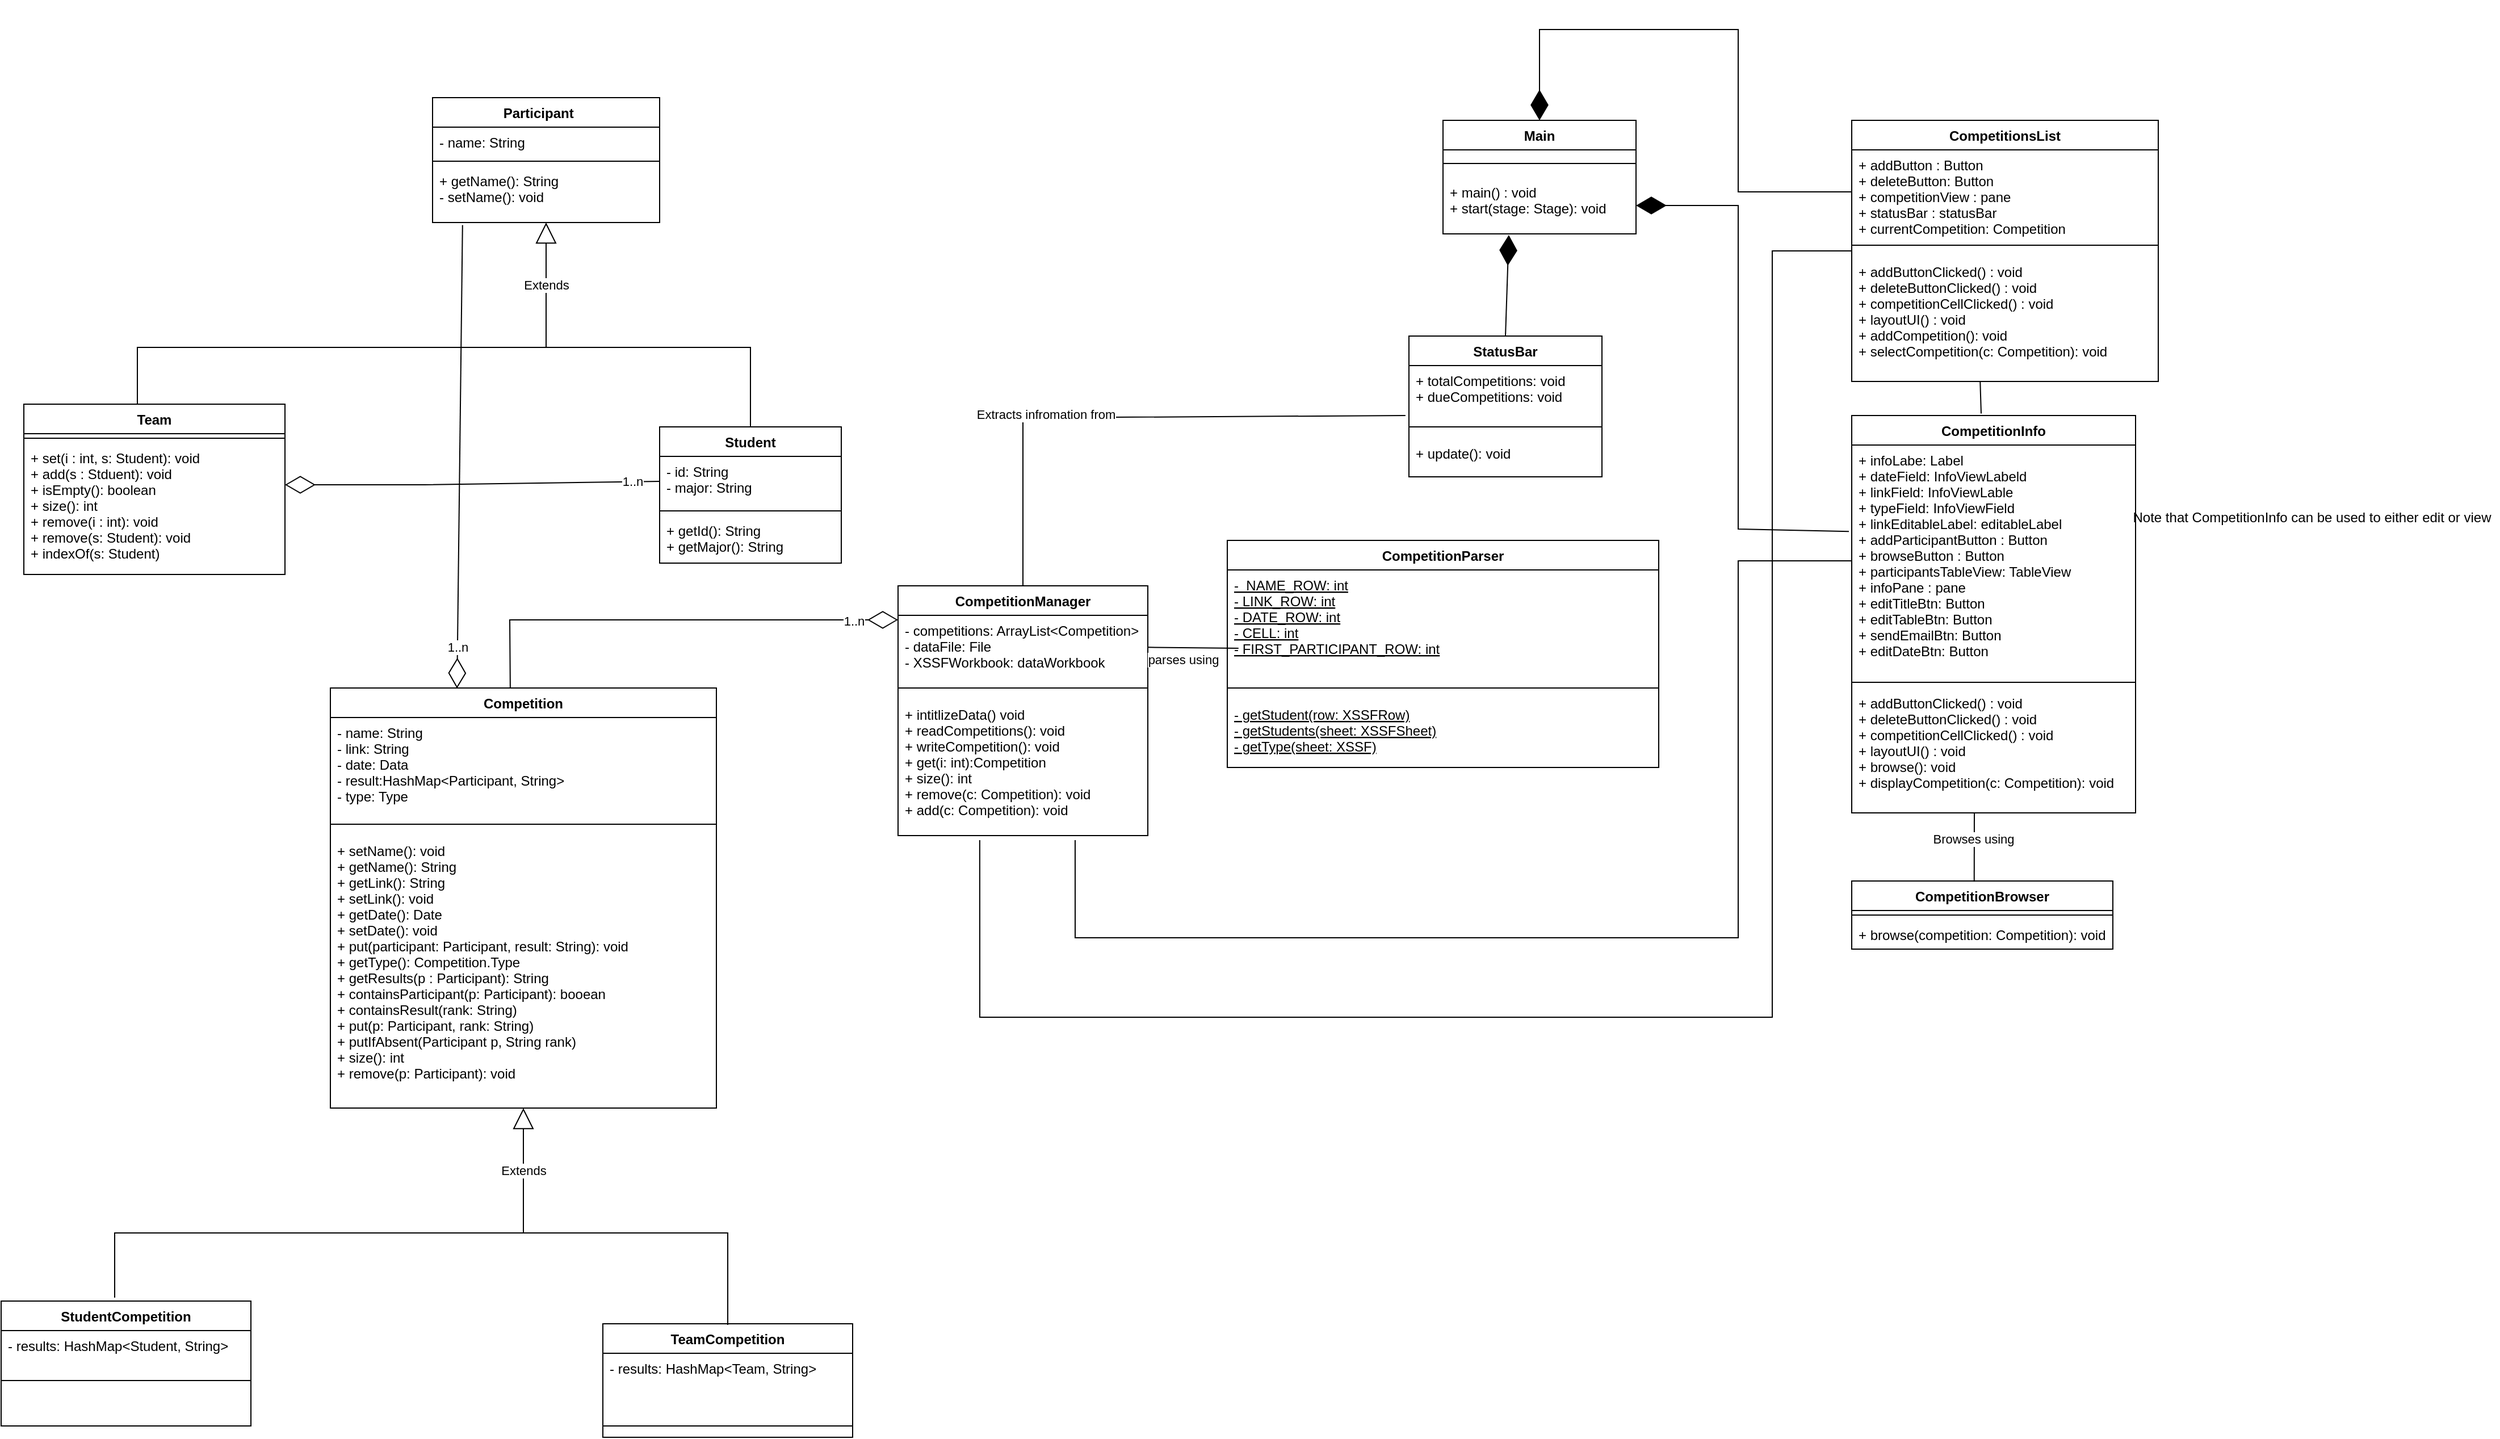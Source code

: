 <mxfile version="15.8.4" type="device"><diagram id="GxxrP0lvxAbWxJMTPrHu" name="Page-1"><mxGraphModel dx="2429" dy="1601" grid="1" gridSize="10" guides="1" tooltips="1" connect="1" arrows="1" fold="1" page="1" pageScale="1" pageWidth="827" pageHeight="1169" math="0" shadow="0"><root><mxCell id="0"/><mxCell id="1" parent="0"/><mxCell id="EJnaUkzqWR3YQyQ7dOgF-1" value="Main" style="swimlane;fontStyle=1;align=center;verticalAlign=top;childLayout=stackLayout;horizontal=1;startSize=26;horizontalStack=0;resizeParent=1;resizeParentMax=0;resizeLast=0;collapsible=1;marginBottom=0;" parent="1" vertex="1"><mxGeometry x="100" width="170" height="100" as="geometry"/></mxCell><mxCell id="EJnaUkzqWR3YQyQ7dOgF-3" value="" style="line;strokeWidth=1;fillColor=none;align=left;verticalAlign=middle;spacingTop=-1;spacingLeft=3;spacingRight=3;rotatable=0;labelPosition=right;points=[];portConstraint=eastwest;" parent="EJnaUkzqWR3YQyQ7dOgF-1" vertex="1"><mxGeometry y="26" width="170" height="24" as="geometry"/></mxCell><mxCell id="QGG74kZx5etVXOkYBk9g-1" value="+ main() : void&#xA;+ start(stage: Stage): void&#xA;" style="text;strokeColor=none;fillColor=none;align=left;verticalAlign=top;spacingLeft=4;spacingRight=4;overflow=hidden;rotatable=0;points=[[0,0.5],[1,0.5]];portConstraint=eastwest;fontStyle=0" parent="EJnaUkzqWR3YQyQ7dOgF-1" vertex="1"><mxGeometry y="50" width="170" height="50" as="geometry"/></mxCell><mxCell id="EJnaUkzqWR3YQyQ7dOgF-13" value="CompetitionsList" style="swimlane;fontStyle=1;align=center;verticalAlign=top;childLayout=stackLayout;horizontal=1;startSize=26;horizontalStack=0;resizeParent=1;resizeParentMax=0;resizeLast=0;collapsible=1;marginBottom=0;" parent="1" vertex="1"><mxGeometry x="460" width="270" height="230" as="geometry"/></mxCell><mxCell id="QGG74kZx5etVXOkYBk9g-5" value="+ addButton : Button&#xA;+ deleteButton: Button&#xA;+ competitionView : pane&#xA;+ statusBar : statusBar&#xA;+ currentCompetition: Competition&#xA;" style="text;strokeColor=none;fillColor=none;align=left;verticalAlign=top;spacingLeft=4;spacingRight=4;overflow=hidden;rotatable=0;points=[[0,0.5],[1,0.5]];portConstraint=eastwest;" parent="EJnaUkzqWR3YQyQ7dOgF-13" vertex="1"><mxGeometry y="26" width="270" height="74" as="geometry"/></mxCell><mxCell id="EJnaUkzqWR3YQyQ7dOgF-15" value="" style="line;strokeWidth=1;fillColor=none;align=left;verticalAlign=middle;spacingTop=-1;spacingLeft=3;spacingRight=3;rotatable=0;labelPosition=right;points=[];portConstraint=eastwest;" parent="EJnaUkzqWR3YQyQ7dOgF-13" vertex="1"><mxGeometry y="100" width="270" height="20" as="geometry"/></mxCell><mxCell id="EJnaUkzqWR3YQyQ7dOgF-16" value="+ addButtonClicked() : void&#xA;+ deleteButtonClicked() : void&#xA;+ competitionCellClicked() : void&#xA;+ layoutUI() : void&#xA;+ addCompetition(): void&#xA;+ selectCompetition(c: Competition): void&#xA;&#xA;&#xA;&#xA;" style="text;strokeColor=none;fillColor=none;align=left;verticalAlign=top;spacingLeft=4;spacingRight=4;overflow=hidden;rotatable=0;points=[[0,0.5],[1,0.5]];portConstraint=eastwest;" parent="EJnaUkzqWR3YQyQ7dOgF-13" vertex="1"><mxGeometry y="120" width="270" height="110" as="geometry"/></mxCell><mxCell id="EJnaUkzqWR3YQyQ7dOgF-33" value="Competition" style="swimlane;fontStyle=1;align=center;verticalAlign=top;childLayout=stackLayout;horizontal=1;startSize=26;horizontalStack=0;resizeParent=1;resizeParentMax=0;resizeLast=0;collapsible=1;marginBottom=0;" parent="1" vertex="1"><mxGeometry x="-880" y="500" width="340" height="370" as="geometry"/></mxCell><mxCell id="EJnaUkzqWR3YQyQ7dOgF-34" value="- name: String&#xA;- link: String&#xA;- date: Data&#xA;- result:HashMap&lt;Participant, String&gt;&#xA;- type: Type" style="text;strokeColor=none;fillColor=none;align=left;verticalAlign=top;spacingLeft=4;spacingRight=4;overflow=hidden;rotatable=0;points=[[0,0.5],[1,0.5]];portConstraint=eastwest;fontStyle=0" parent="EJnaUkzqWR3YQyQ7dOgF-33" vertex="1"><mxGeometry y="26" width="340" height="84" as="geometry"/></mxCell><mxCell id="EJnaUkzqWR3YQyQ7dOgF-35" value="" style="line;strokeWidth=1;fillColor=none;align=left;verticalAlign=middle;spacingTop=-1;spacingLeft=3;spacingRight=3;rotatable=0;labelPosition=right;points=[];portConstraint=eastwest;" parent="EJnaUkzqWR3YQyQ7dOgF-33" vertex="1"><mxGeometry y="110" width="340" height="20" as="geometry"/></mxCell><mxCell id="EJnaUkzqWR3YQyQ7dOgF-36" value="+ setName(): void&#xA;+ getName(): String&#xA;+ getLink(): String&#xA;+ setLink(): void&#xA;+ getDate(): Date&#xA;+ setDate(): void&#xA;+ put(participant: Participant, result: String): void&#xA;+ getType(): Competition.Type&#xA;+ getResults(p : Participant): String&#xA;+ containsParticipant(p: Participant): booean&#xA;+ containsResult(rank: String)&#xA;+ put(p: Participant, rank: String)&#xA;+ putIfAbsent(Participant p, String rank)&#xA;+ size(): int&#xA;+ remove(p: Participant): void&#xA;&#xA;&#xA;&#xA;" style="text;strokeColor=none;fillColor=none;align=left;verticalAlign=top;spacingLeft=4;spacingRight=4;overflow=hidden;rotatable=0;points=[[0,0.5],[1,0.5]];portConstraint=eastwest;" parent="EJnaUkzqWR3YQyQ7dOgF-33" vertex="1"><mxGeometry y="130" width="340" height="240" as="geometry"/></mxCell><mxCell id="QGG74kZx5etVXOkYBk9g-6" value="CompetitionInfo" style="swimlane;fontStyle=1;align=center;verticalAlign=top;childLayout=stackLayout;horizontal=1;startSize=26;horizontalStack=0;resizeParent=1;resizeParentMax=0;resizeLast=0;collapsible=1;marginBottom=0;" parent="1" vertex="1"><mxGeometry x="460" y="260" width="250" height="350" as="geometry"/></mxCell><mxCell id="QGG74kZx5etVXOkYBk9g-7" value="+ infoLabe: Label&#xA;+ dateField: InfoViewLabeld&#xA;+ linkField: InfoViewLable&#xA;+ typeField: InfoViewField&#xA;+ linkEditableLabel: editableLabel&#xA;+ addParticipantButton : Button&#xA;+ browseButton : Button&#xA;+ participantsTableView: TableView&#xA;+ infoPane : pane&#xA;+ editTitleBtn: Button&#xA;+ editTableBtn: Button&#xA;+ sendEmailBtn: Button&#xA;+ editDateBtn: Button&#xA;&#xA;" style="text;strokeColor=none;fillColor=none;align=left;verticalAlign=top;spacingLeft=4;spacingRight=4;overflow=hidden;rotatable=0;points=[[0,0.5],[1,0.5]];portConstraint=eastwest;" parent="QGG74kZx5etVXOkYBk9g-6" vertex="1"><mxGeometry y="26" width="250" height="204" as="geometry"/></mxCell><mxCell id="QGG74kZx5etVXOkYBk9g-8" value="" style="line;strokeWidth=1;fillColor=none;align=left;verticalAlign=middle;spacingTop=-1;spacingLeft=3;spacingRight=3;rotatable=0;labelPosition=right;points=[];portConstraint=eastwest;" parent="QGG74kZx5etVXOkYBk9g-6" vertex="1"><mxGeometry y="230" width="250" height="10" as="geometry"/></mxCell><mxCell id="QGG74kZx5etVXOkYBk9g-9" value="+ addButtonClicked() : void&#xA;+ deleteButtonClicked() : void&#xA;+ competitionCellClicked() : void&#xA;+ layoutUI() : void&#xA;+ browse(): void&#xA;+ displayCompetition(c: Competition): void&#xA;&#xA;&#xA;" style="text;strokeColor=none;fillColor=none;align=left;verticalAlign=top;spacingLeft=4;spacingRight=4;overflow=hidden;rotatable=0;points=[[0,0.5],[1,0.5]];portConstraint=eastwest;" parent="QGG74kZx5etVXOkYBk9g-6" vertex="1"><mxGeometry y="240" width="250" height="110" as="geometry"/></mxCell><mxCell id="0c5YRF4WHMTncs785dVi-13" value="CompetitionManager" style="swimlane;fontStyle=1;align=center;verticalAlign=top;childLayout=stackLayout;horizontal=1;startSize=26;horizontalStack=0;resizeParent=1;resizeParentMax=0;resizeLast=0;collapsible=1;marginBottom=0;" parent="1" vertex="1"><mxGeometry x="-380" y="410" width="220" height="220" as="geometry"/></mxCell><mxCell id="0c5YRF4WHMTncs785dVi-14" value="- competitions: ArrayList&lt;Competition&gt;&#xA;- dataFile: File&#xA;- XSSFWorkbook: dataWorkbook&#xA;" style="text;strokeColor=none;fillColor=none;align=left;verticalAlign=top;spacingLeft=4;spacingRight=4;overflow=hidden;rotatable=0;points=[[0,0.5],[1,0.5]];portConstraint=eastwest;fontStyle=0" parent="0c5YRF4WHMTncs785dVi-13" vertex="1"><mxGeometry y="26" width="220" height="54" as="geometry"/></mxCell><mxCell id="0c5YRF4WHMTncs785dVi-15" value="" style="line;strokeWidth=1;fillColor=none;align=left;verticalAlign=middle;spacingTop=-1;spacingLeft=3;spacingRight=3;rotatable=0;labelPosition=right;points=[];portConstraint=eastwest;" parent="0c5YRF4WHMTncs785dVi-13" vertex="1"><mxGeometry y="80" width="220" height="20" as="geometry"/></mxCell><mxCell id="0c5YRF4WHMTncs785dVi-16" value="+ intitlizeData() void&#xA;+ readCompetitions(): void&#xA;+ writeCompetition(): void&#xA;+ get(i: int):Competition&#xA;+ size(): int&#xA;+ remove(c: Competition): void&#xA;+ add(c: Competition): void&#xA;&#xA;&#xA;" style="text;strokeColor=none;fillColor=none;align=left;verticalAlign=top;spacingLeft=4;spacingRight=4;overflow=hidden;rotatable=0;points=[[0,0.5],[1,0.5]];portConstraint=eastwest;" parent="0c5YRF4WHMTncs785dVi-13" vertex="1"><mxGeometry y="100" width="220" height="120" as="geometry"/></mxCell><mxCell id="0c5YRF4WHMTncs785dVi-21" value="TeamCompetition" style="swimlane;fontStyle=1;align=center;verticalAlign=top;childLayout=stackLayout;horizontal=1;startSize=26;horizontalStack=0;resizeParent=1;resizeParentMax=0;resizeLast=0;collapsible=1;marginBottom=0;" parent="1" vertex="1"><mxGeometry x="-640" y="1060" width="220" height="100" as="geometry"/></mxCell><mxCell id="0c5YRF4WHMTncs785dVi-22" value="- results: HashMap&lt;Team, String&gt;" style="text;strokeColor=none;fillColor=none;align=left;verticalAlign=top;spacingLeft=4;spacingRight=4;overflow=hidden;rotatable=0;points=[[0,0.5],[1,0.5]];portConstraint=eastwest;fontStyle=0" parent="0c5YRF4WHMTncs785dVi-21" vertex="1"><mxGeometry y="26" width="220" height="54" as="geometry"/></mxCell><mxCell id="0c5YRF4WHMTncs785dVi-23" value="" style="line;strokeWidth=1;fillColor=none;align=left;verticalAlign=middle;spacingTop=-1;spacingLeft=3;spacingRight=3;rotatable=0;labelPosition=right;points=[];portConstraint=eastwest;" parent="0c5YRF4WHMTncs785dVi-21" vertex="1"><mxGeometry y="80" width="220" height="20" as="geometry"/></mxCell><mxCell id="0c5YRF4WHMTncs785dVi-25" value="CompetitionParser" style="swimlane;fontStyle=1;align=center;verticalAlign=top;childLayout=stackLayout;horizontal=1;startSize=26;horizontalStack=0;resizeParent=1;resizeParentMax=0;resizeLast=0;collapsible=1;marginBottom=0;" parent="1" vertex="1"><mxGeometry x="-90" y="370" width="380" height="200" as="geometry"/></mxCell><mxCell id="0c5YRF4WHMTncs785dVi-26" value="-  NAME_ROW: int&#xA;-  LINK_ROW: int&#xA;-  DATE_ROW: int&#xA;-  CELL: int&#xA;- FIRST_PARTICIPANT_ROW: int&#xA;" style="text;strokeColor=none;fillColor=none;align=left;verticalAlign=top;spacingLeft=4;spacingRight=4;overflow=hidden;rotatable=0;points=[[0,0.5],[1,0.5]];portConstraint=eastwest;fontStyle=4" parent="0c5YRF4WHMTncs785dVi-25" vertex="1"><mxGeometry y="26" width="380" height="94" as="geometry"/></mxCell><mxCell id="0c5YRF4WHMTncs785dVi-27" value="" style="line;strokeWidth=1;fillColor=none;align=left;verticalAlign=middle;spacingTop=-1;spacingLeft=3;spacingRight=3;rotatable=0;labelPosition=right;points=[];portConstraint=eastwest;" parent="0c5YRF4WHMTncs785dVi-25" vertex="1"><mxGeometry y="120" width="380" height="20" as="geometry"/></mxCell><mxCell id="0c5YRF4WHMTncs785dVi-28" value="- getStudent(row: XSSFRow)&#xA;- getStudents(sheet: XSSFSheet)&#xA;- getType(sheet: XSSF)&#xA;&#xA;" style="text;strokeColor=none;fillColor=none;align=left;verticalAlign=top;spacingLeft=4;spacingRight=4;overflow=hidden;rotatable=0;points=[[0,0.5],[1,0.5]];portConstraint=eastwest;fontStyle=4" parent="0c5YRF4WHMTncs785dVi-25" vertex="1"><mxGeometry y="140" width="380" height="60" as="geometry"/></mxCell><mxCell id="0c5YRF4WHMTncs785dVi-29" value="StudentCompetition" style="swimlane;fontStyle=1;align=center;verticalAlign=top;childLayout=stackLayout;horizontal=1;startSize=26;horizontalStack=0;resizeParent=1;resizeParentMax=0;resizeLast=0;collapsible=1;marginBottom=0;" parent="1" vertex="1"><mxGeometry x="-1170" y="1040" width="220" height="110" as="geometry"/></mxCell><mxCell id="0c5YRF4WHMTncs785dVi-30" value="- results: HashMap&lt;Student, String&gt;" style="text;strokeColor=none;fillColor=none;align=left;verticalAlign=top;spacingLeft=4;spacingRight=4;overflow=hidden;rotatable=0;points=[[0,0.5],[1,0.5]];portConstraint=eastwest;fontStyle=0" parent="0c5YRF4WHMTncs785dVi-29" vertex="1"><mxGeometry y="26" width="220" height="34" as="geometry"/></mxCell><mxCell id="0c5YRF4WHMTncs785dVi-31" value="" style="line;strokeWidth=1;fillColor=none;align=left;verticalAlign=middle;spacingTop=-1;spacingLeft=3;spacingRight=3;rotatable=0;labelPosition=right;points=[];portConstraint=eastwest;" parent="0c5YRF4WHMTncs785dVi-29" vertex="1"><mxGeometry y="60" width="220" height="20" as="geometry"/></mxCell><mxCell id="0c5YRF4WHMTncs785dVi-32" value="&#xA;" style="text;strokeColor=none;fillColor=none;align=left;verticalAlign=top;spacingLeft=4;spacingRight=4;overflow=hidden;rotatable=0;points=[[0,0.5],[1,0.5]];portConstraint=eastwest;" parent="0c5YRF4WHMTncs785dVi-29" vertex="1"><mxGeometry y="80" width="220" height="30" as="geometry"/></mxCell><mxCell id="6HsjpcbzOpORPiPXT8NS-8" value="Extends" style="endArrow=block;endSize=16;endFill=0;html=1;rounded=0;entryX=0.5;entryY=1;entryDx=0;entryDy=0;" parent="1" edge="1"><mxGeometry width="160" relative="1" as="geometry"><mxPoint x="-690" y="200" as="sourcePoint"/><mxPoint x="-690" y="90" as="targetPoint"/></mxGeometry></mxCell><mxCell id="6HsjpcbzOpORPiPXT8NS-10" value="" style="endArrow=none;html=1;rounded=0;exitX=0.5;exitY=0;exitDx=0;exitDy=0;" parent="1" edge="1"><mxGeometry width="50" height="50" relative="1" as="geometry"><mxPoint x="-1050" y="257" as="sourcePoint"/><mxPoint x="-690" y="200" as="targetPoint"/><Array as="points"><mxPoint x="-1050" y="200"/></Array></mxGeometry></mxCell><mxCell id="6HsjpcbzOpORPiPXT8NS-11" value="" style="endArrow=none;html=1;rounded=0;exitX=0.5;exitY=0;exitDx=0;exitDy=0;" parent="1" edge="1"><mxGeometry width="50" height="50" relative="1" as="geometry"><mxPoint x="-510" y="281" as="sourcePoint"/><mxPoint x="-690" y="200" as="targetPoint"/><Array as="points"><mxPoint x="-510" y="200"/></Array></mxGeometry></mxCell><mxCell id="6HsjpcbzOpORPiPXT8NS-17" value="" style="endArrow=diamondThin;endFill=0;endSize=24;html=1;rounded=0;entryX=1;entryY=0.319;entryDx=0;entryDy=0;entryPerimeter=0;exitX=0;exitY=0.5;exitDx=0;exitDy=0;" parent="1" source="6HsjpcbzOpORPiPXT8NS-29" target="6HsjpcbzOpORPiPXT8NS-36" edge="1"><mxGeometry width="160" relative="1" as="geometry"><mxPoint x="-630" y="329" as="sourcePoint"/><mxPoint x="-873.92" y="385.668" as="targetPoint"/><Array as="points"><mxPoint x="-797" y="321"/></Array></mxGeometry></mxCell><mxCell id="VfqzEj0OTGTTC5FNFpXB-12" value="1..n" style="edgeLabel;html=1;align=center;verticalAlign=middle;resizable=0;points=[];" parent="6HsjpcbzOpORPiPXT8NS-17" vertex="1" connectable="0"><mxGeometry x="-0.855" y="-1" relative="1" as="geometry"><mxPoint as="offset"/></mxGeometry></mxCell><mxCell id="6HsjpcbzOpORPiPXT8NS-28" value="Student" style="swimlane;fontStyle=1;align=center;verticalAlign=top;childLayout=stackLayout;horizontal=1;startSize=26;horizontalStack=0;resizeParent=1;resizeParentMax=0;resizeLast=0;collapsible=1;marginBottom=0;" parent="1" vertex="1"><mxGeometry x="-590" y="270" width="160" height="120" as="geometry"/></mxCell><mxCell id="6HsjpcbzOpORPiPXT8NS-29" value="- id: String&#xA;- major: String&#xA;" style="text;strokeColor=none;fillColor=none;align=left;verticalAlign=top;spacingLeft=4;spacingRight=4;overflow=hidden;rotatable=0;points=[[0,0.5],[1,0.5]];portConstraint=eastwest;" parent="6HsjpcbzOpORPiPXT8NS-28" vertex="1"><mxGeometry y="26" width="160" height="44" as="geometry"/></mxCell><mxCell id="6HsjpcbzOpORPiPXT8NS-30" value="" style="line;strokeWidth=1;fillColor=none;align=left;verticalAlign=middle;spacingTop=-1;spacingLeft=3;spacingRight=3;rotatable=0;labelPosition=right;points=[];portConstraint=eastwest;" parent="6HsjpcbzOpORPiPXT8NS-28" vertex="1"><mxGeometry y="70" width="160" height="8" as="geometry"/></mxCell><mxCell id="6HsjpcbzOpORPiPXT8NS-31" value="+ getId(): String&#xA;+ getMajor(): String&#xA;" style="text;strokeColor=none;fillColor=none;align=left;verticalAlign=top;spacingLeft=4;spacingRight=4;overflow=hidden;rotatable=0;points=[[0,0.5],[1,0.5]];portConstraint=eastwest;" parent="6HsjpcbzOpORPiPXT8NS-28" vertex="1"><mxGeometry y="78" width="160" height="42" as="geometry"/></mxCell><mxCell id="6HsjpcbzOpORPiPXT8NS-33" value="Team" style="swimlane;fontStyle=1;align=center;verticalAlign=top;childLayout=stackLayout;horizontal=1;startSize=26;horizontalStack=0;resizeParent=1;resizeParentMax=0;resizeLast=0;collapsible=1;marginBottom=0;" parent="1" vertex="1"><mxGeometry x="-1150" y="250" width="230" height="150" as="geometry"/></mxCell><mxCell id="6HsjpcbzOpORPiPXT8NS-35" value="" style="line;strokeWidth=1;fillColor=none;align=left;verticalAlign=middle;spacingTop=-1;spacingLeft=3;spacingRight=3;rotatable=0;labelPosition=right;points=[];portConstraint=eastwest;" parent="6HsjpcbzOpORPiPXT8NS-33" vertex="1"><mxGeometry y="26" width="230" height="8" as="geometry"/></mxCell><mxCell id="6HsjpcbzOpORPiPXT8NS-36" value="+ set(i : int, s: Student): void&#xA;+ add(s : Stduent): void&#xA;+ isEmpty(): boolean&#xA;+ size(): int&#xA;+ remove(i : int): void&#xA;+ remove(s: Student): void&#xA;+ indexOf(s: Student)" style="text;strokeColor=none;fillColor=none;align=left;verticalAlign=top;spacingLeft=4;spacingRight=4;overflow=hidden;rotatable=0;points=[[0,0.5],[1,0.5]];portConstraint=eastwest;" parent="6HsjpcbzOpORPiPXT8NS-33" vertex="1"><mxGeometry y="34" width="230" height="116" as="geometry"/></mxCell><mxCell id="6HsjpcbzOpORPiPXT8NS-37" value="Participant    " style="swimlane;fontStyle=1;align=center;verticalAlign=top;childLayout=stackLayout;horizontal=1;startSize=26;horizontalStack=0;resizeParent=1;resizeParentMax=0;resizeLast=0;collapsible=1;marginBottom=0;" parent="1" vertex="1"><mxGeometry x="-790" y="-20" width="200" height="110" as="geometry"/></mxCell><mxCell id="6HsjpcbzOpORPiPXT8NS-38" value="- name: String" style="text;strokeColor=none;fillColor=none;align=left;verticalAlign=top;spacingLeft=4;spacingRight=4;overflow=hidden;rotatable=0;points=[[0,0.5],[1,0.5]];portConstraint=eastwest;" parent="6HsjpcbzOpORPiPXT8NS-37" vertex="1"><mxGeometry y="26" width="200" height="26" as="geometry"/></mxCell><mxCell id="6HsjpcbzOpORPiPXT8NS-39" value="" style="line;strokeWidth=1;fillColor=none;align=left;verticalAlign=middle;spacingTop=-1;spacingLeft=3;spacingRight=3;rotatable=0;labelPosition=right;points=[];portConstraint=eastwest;" parent="6HsjpcbzOpORPiPXT8NS-37" vertex="1"><mxGeometry y="52" width="200" height="8" as="geometry"/></mxCell><mxCell id="6HsjpcbzOpORPiPXT8NS-40" value="+ getName(): String&#xA;- setName(): void&#xA;" style="text;strokeColor=none;fillColor=none;align=left;verticalAlign=top;spacingLeft=4;spacingRight=4;overflow=hidden;rotatable=0;points=[[0,0.5],[1,0.5]];portConstraint=eastwest;" parent="6HsjpcbzOpORPiPXT8NS-37" vertex="1"><mxGeometry y="60" width="200" height="50" as="geometry"/></mxCell><mxCell id="1q_wQC3C_rtbA6xubm2z-1" value="Extends" style="endArrow=block;endSize=16;endFill=0;html=1;rounded=0;entryX=0.5;entryY=1;entryDx=0;entryDy=0;" parent="1" edge="1"><mxGeometry width="160" relative="1" as="geometry"><mxPoint x="-710" y="980" as="sourcePoint"/><mxPoint x="-710" y="870" as="targetPoint"/></mxGeometry></mxCell><mxCell id="1q_wQC3C_rtbA6xubm2z-2" value="" style="endArrow=none;html=1;rounded=0;exitX=0.5;exitY=0;exitDx=0;exitDy=0;" parent="1" edge="1"><mxGeometry width="50" height="50" relative="1" as="geometry"><mxPoint x="-1070" y="1037" as="sourcePoint"/><mxPoint x="-710" y="980" as="targetPoint"/><Array as="points"><mxPoint x="-1070" y="980"/></Array></mxGeometry></mxCell><mxCell id="1q_wQC3C_rtbA6xubm2z-3" value="" style="endArrow=none;html=1;rounded=0;exitX=0.5;exitY=0;exitDx=0;exitDy=0;" parent="1" edge="1"><mxGeometry width="50" height="50" relative="1" as="geometry"><mxPoint x="-530" y="1061" as="sourcePoint"/><mxPoint x="-710" y="980" as="targetPoint"/><Array as="points"><mxPoint x="-530" y="980"/></Array></mxGeometry></mxCell><mxCell id="VfqzEj0OTGTTC5FNFpXB-4" value="" style="endArrow=none;html=1;rounded=0;entryX=0.026;entryY=0.734;entryDx=0;entryDy=0;entryPerimeter=0;" parent="1" source="0c5YRF4WHMTncs785dVi-14" target="0c5YRF4WHMTncs785dVi-26" edge="1"><mxGeometry width="50" height="50" relative="1" as="geometry"><mxPoint x="-60" y="580" as="sourcePoint"/><mxPoint x="-10" y="530" as="targetPoint"/></mxGeometry></mxCell><mxCell id="VfqzEj0OTGTTC5FNFpXB-10" value="parses using" style="edgeLabel;html=1;align=center;verticalAlign=middle;resizable=0;points=[];" parent="VfqzEj0OTGTTC5FNFpXB-4" vertex="1" connectable="0"><mxGeometry x="0.587" y="-2" relative="1" as="geometry"><mxPoint x="-33" y="8" as="offset"/></mxGeometry></mxCell><mxCell id="VfqzEj0OTGTTC5FNFpXB-5" value="" style="endArrow=diamondThin;endFill=0;endSize=24;html=1;rounded=0;exitX=0.466;exitY=0.001;exitDx=0;exitDy=0;exitPerimeter=0;" parent="1" source="EJnaUkzqWR3YQyQ7dOgF-33" edge="1"><mxGeometry width="160" relative="1" as="geometry"><mxPoint x="-730" y="370" as="sourcePoint"/><mxPoint x="-380" y="440" as="targetPoint"/><Array as="points"><mxPoint x="-722" y="440"/></Array></mxGeometry></mxCell><mxCell id="VfqzEj0OTGTTC5FNFpXB-9" value="1..n" style="edgeLabel;html=1;align=center;verticalAlign=middle;resizable=0;points=[];" parent="VfqzEj0OTGTTC5FNFpXB-5" vertex="1" connectable="0"><mxGeometry x="0.804" y="-1" relative="1" as="geometry"><mxPoint as="offset"/></mxGeometry></mxCell><mxCell id="VfqzEj0OTGTTC5FNFpXB-7" value="" style="endArrow=diamondThin;endFill=0;endSize=24;html=1;rounded=0;exitX=0.132;exitY=1.045;exitDx=0;exitDy=0;exitPerimeter=0;entryX=0.328;entryY=0.001;entryDx=0;entryDy=0;entryPerimeter=0;" parent="1" source="6HsjpcbzOpORPiPXT8NS-40" target="EJnaUkzqWR3YQyQ7dOgF-33" edge="1"><mxGeometry width="160" relative="1" as="geometry"><mxPoint x="-850" y="310" as="sourcePoint"/><mxPoint x="-690" y="310" as="targetPoint"/></mxGeometry></mxCell><mxCell id="VfqzEj0OTGTTC5FNFpXB-8" value="1..n" style="edgeLabel;html=1;align=center;verticalAlign=middle;resizable=0;points=[];" parent="VfqzEj0OTGTTC5FNFpXB-7" vertex="1" connectable="0"><mxGeometry x="0.697" y="-1" relative="1" as="geometry"><mxPoint y="25" as="offset"/></mxGeometry></mxCell><mxCell id="VfqzEj0OTGTTC5FNFpXB-13" value="CompetitionBrowser" style="swimlane;fontStyle=1;align=center;verticalAlign=top;childLayout=stackLayout;horizontal=1;startSize=26;horizontalStack=0;resizeParent=1;resizeParentMax=0;resizeLast=0;collapsible=1;marginBottom=0;" parent="1" vertex="1"><mxGeometry x="460" y="670" width="230" height="60" as="geometry"/></mxCell><mxCell id="VfqzEj0OTGTTC5FNFpXB-15" value="" style="line;strokeWidth=1;fillColor=none;align=left;verticalAlign=middle;spacingTop=-1;spacingLeft=3;spacingRight=3;rotatable=0;labelPosition=right;points=[];portConstraint=eastwest;" parent="VfqzEj0OTGTTC5FNFpXB-13" vertex="1"><mxGeometry y="26" width="230" height="8" as="geometry"/></mxCell><mxCell id="VfqzEj0OTGTTC5FNFpXB-16" value="+ browse(competition: Competition): void" style="text;strokeColor=none;fillColor=none;align=left;verticalAlign=top;spacingLeft=4;spacingRight=4;overflow=hidden;rotatable=0;points=[[0,0.5],[1,0.5]];portConstraint=eastwest;" parent="VfqzEj0OTGTTC5FNFpXB-13" vertex="1"><mxGeometry y="34" width="230" height="26" as="geometry"/></mxCell><mxCell id="VfqzEj0OTGTTC5FNFpXB-17" value="" style="endArrow=none;html=1;rounded=0;exitX=0.469;exitY=0.011;exitDx=0;exitDy=0;exitPerimeter=0;entryX=0.432;entryY=1;entryDx=0;entryDy=0;entryPerimeter=0;" parent="1" source="VfqzEj0OTGTTC5FNFpXB-13" target="QGG74kZx5etVXOkYBk9g-9" edge="1"><mxGeometry width="50" height="50" relative="1" as="geometry"><mxPoint x="450" y="420" as="sourcePoint"/><mxPoint x="500" y="370" as="targetPoint"/></mxGeometry></mxCell><mxCell id="VfqzEj0OTGTTC5FNFpXB-28" value="Browses using" style="edgeLabel;html=1;align=center;verticalAlign=middle;resizable=0;points=[];" parent="VfqzEj0OTGTTC5FNFpXB-17" vertex="1" connectable="0"><mxGeometry x="0.252" y="1" relative="1" as="geometry"><mxPoint as="offset"/></mxGeometry></mxCell><mxCell id="VfqzEj0OTGTTC5FNFpXB-22" value="" style="endArrow=none;html=1;rounded=0;exitX=0.456;exitY=-0.005;exitDx=0;exitDy=0;exitPerimeter=0;entryX=0.419;entryY=1;entryDx=0;entryDy=0;entryPerimeter=0;" parent="1" source="QGG74kZx5etVXOkYBk9g-6" target="EJnaUkzqWR3YQyQ7dOgF-16" edge="1"><mxGeometry width="50" height="50" relative="1" as="geometry"><mxPoint x="370" y="230" as="sourcePoint"/><mxPoint x="420" y="180" as="targetPoint"/></mxGeometry></mxCell><mxCell id="VfqzEj0OTGTTC5FNFpXB-23" value="Note that CompetitionInfo can be used to either edit or view" style="text;html=1;align=center;verticalAlign=middle;resizable=0;points=[];autosize=1;strokeColor=none;fillColor=none;" parent="1" vertex="1"><mxGeometry x="700" y="340" width="330" height="20" as="geometry"/></mxCell><mxCell id="VfqzEj0OTGTTC5FNFpXB-34" value="" style="endArrow=none;html=1;rounded=0;exitX=0.5;exitY=0;exitDx=0;exitDy=0;entryX=-0.018;entryY=1;entryDx=0;entryDy=0;entryPerimeter=0;" parent="1" source="0c5YRF4WHMTncs785dVi-13" target="VfqzEj0OTGTTC5FNFpXB-39" edge="1"><mxGeometry width="50" height="50" relative="1" as="geometry"><mxPoint x="-30" y="380" as="sourcePoint"/><mxPoint x="55" y="288" as="targetPoint"/><Array as="points"><mxPoint x="-270" y="262"/></Array></mxGeometry></mxCell><mxCell id="VfqzEj0OTGTTC5FNFpXB-36" value="Extracts infromation from" style="edgeLabel;html=1;align=center;verticalAlign=middle;resizable=0;points=[];" parent="VfqzEj0OTGTTC5FNFpXB-34" vertex="1" connectable="0"><mxGeometry x="0.603" relative="1" as="geometry"><mxPoint x="-221" y="-2" as="offset"/></mxGeometry></mxCell><mxCell id="VfqzEj0OTGTTC5FNFpXB-38" value="StatusBar" style="swimlane;fontStyle=1;align=center;verticalAlign=top;childLayout=stackLayout;horizontal=1;startSize=26;horizontalStack=0;resizeParent=1;resizeParentMax=0;resizeLast=0;collapsible=1;marginBottom=0;" parent="1" vertex="1"><mxGeometry x="70" y="190" width="170" height="124" as="geometry"/></mxCell><mxCell id="VfqzEj0OTGTTC5FNFpXB-39" value="+ totalCompetitions: void&#xA;+ dueCompetitions: void&#xA;" style="text;strokeColor=none;fillColor=none;align=left;verticalAlign=top;spacingLeft=4;spacingRight=4;overflow=hidden;rotatable=0;points=[[0,0.5],[1,0.5]];portConstraint=eastwest;" parent="VfqzEj0OTGTTC5FNFpXB-38" vertex="1"><mxGeometry y="26" width="170" height="44" as="geometry"/></mxCell><mxCell id="VfqzEj0OTGTTC5FNFpXB-40" value="" style="line;strokeWidth=1;fillColor=none;align=left;verticalAlign=middle;spacingTop=-1;spacingLeft=3;spacingRight=3;rotatable=0;labelPosition=right;points=[];portConstraint=eastwest;" parent="VfqzEj0OTGTTC5FNFpXB-38" vertex="1"><mxGeometry y="70" width="170" height="20" as="geometry"/></mxCell><mxCell id="VfqzEj0OTGTTC5FNFpXB-41" value="+ update(): void" style="text;strokeColor=none;fillColor=none;align=left;verticalAlign=top;spacingLeft=4;spacingRight=4;overflow=hidden;rotatable=0;points=[[0,0.5],[1,0.5]];portConstraint=eastwest;" parent="VfqzEj0OTGTTC5FNFpXB-38" vertex="1"><mxGeometry y="90" width="170" height="34" as="geometry"/></mxCell><mxCell id="VfqzEj0OTGTTC5FNFpXB-44" value="" style="endArrow=diamondThin;endFill=1;endSize=24;html=1;rounded=0;entryX=1;entryY=0.5;entryDx=0;entryDy=0;exitX=-0.01;exitY=0.373;exitDx=0;exitDy=0;exitPerimeter=0;" parent="1" source="QGG74kZx5etVXOkYBk9g-7" target="QGG74kZx5etVXOkYBk9g-1" edge="1"><mxGeometry width="160" relative="1" as="geometry"><mxPoint x="400" y="260" as="sourcePoint"/><mxPoint x="560" y="260" as="targetPoint"/><Array as="points"><mxPoint x="360" y="360"/><mxPoint x="360" y="240"/><mxPoint x="360" y="75"/></Array></mxGeometry></mxCell><mxCell id="Azq9uCov9JC3c6e-A47C-1" value="" style="endArrow=none;html=1;rounded=0;exitX=0.709;exitY=1.033;exitDx=0;exitDy=0;entryX=0;entryY=0.5;entryDx=0;entryDy=0;exitPerimeter=0;" parent="1" source="0c5YRF4WHMTncs785dVi-16" target="QGG74kZx5etVXOkYBk9g-7" edge="1"><mxGeometry width="50" height="50" relative="1" as="geometry"><mxPoint x="80" y="420" as="sourcePoint"/><mxPoint x="130" y="370" as="targetPoint"/><Array as="points"><mxPoint x="-224" y="720"/><mxPoint x="360" y="720"/><mxPoint x="360" y="388"/></Array></mxGeometry></mxCell><mxCell id="Azq9uCov9JC3c6e-A47C-3" value="" style="endArrow=none;html=1;rounded=0;exitX=0.327;exitY=1.033;exitDx=0;exitDy=0;exitPerimeter=0;entryX=0;entryY=0.5;entryDx=0;entryDy=0;" parent="1" source="0c5YRF4WHMTncs785dVi-16" target="EJnaUkzqWR3YQyQ7dOgF-13" edge="1"><mxGeometry width="50" height="50" relative="1" as="geometry"><mxPoint x="80" y="420" as="sourcePoint"/><mxPoint x="130" y="370" as="targetPoint"/><Array as="points"><mxPoint x="-308" y="790"/><mxPoint x="390" y="790"/><mxPoint x="390" y="115"/></Array></mxGeometry></mxCell><mxCell id="Azq9uCov9JC3c6e-A47C-4" value="" style="endArrow=diamondThin;endFill=1;endSize=24;html=1;rounded=0;exitX=0.5;exitY=0;exitDx=0;exitDy=0;entryX=0.341;entryY=1.02;entryDx=0;entryDy=0;entryPerimeter=0;" parent="1" source="VfqzEj0OTGTTC5FNFpXB-38" target="QGG74kZx5etVXOkYBk9g-1" edge="1"><mxGeometry width="160" relative="1" as="geometry"><mxPoint x="170" y="400" as="sourcePoint"/><mxPoint x="330" y="400" as="targetPoint"/></mxGeometry></mxCell><mxCell id="Azq9uCov9JC3c6e-A47C-7" value="" style="endArrow=diamondThin;endFill=1;endSize=24;html=1;rounded=0;entryX=0.5;entryY=0;entryDx=0;entryDy=0;exitX=0;exitY=0.5;exitDx=0;exitDy=0;" parent="1" source="QGG74kZx5etVXOkYBk9g-5" target="EJnaUkzqWR3YQyQ7dOgF-1" edge="1"><mxGeometry width="160" relative="1" as="geometry"><mxPoint x="410" y="140" as="sourcePoint"/><mxPoint x="570" y="140" as="targetPoint"/><Array as="points"><mxPoint x="360" y="63"/><mxPoint x="360" y="-80"/><mxPoint x="185" y="-80"/></Array></mxGeometry></mxCell></root></mxGraphModel></diagram></mxfile>